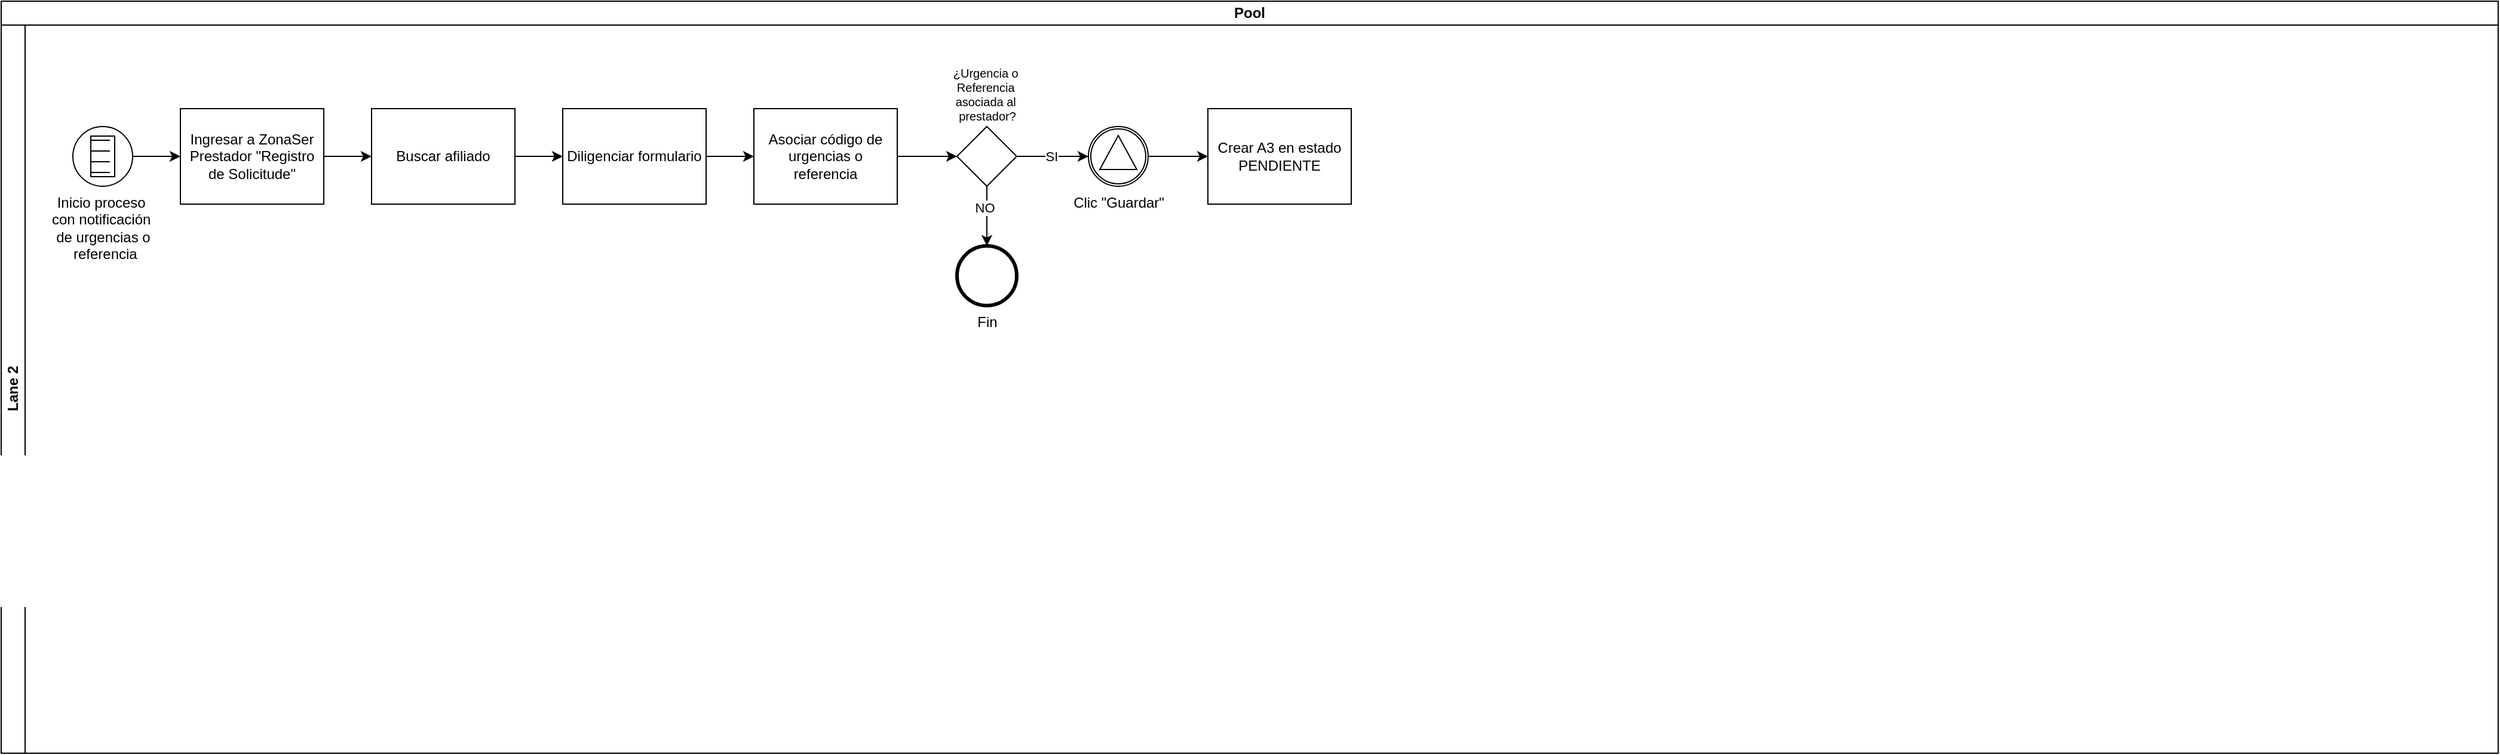 <mxfile version="26.0.16">
  <diagram name="Página-1" id="IlgPHUIr30ymX8XfOESt">
    <mxGraphModel dx="1434" dy="746" grid="1" gridSize="10" guides="1" tooltips="1" connect="1" arrows="1" fold="1" page="1" pageScale="1" pageWidth="2910" pageHeight="1030" math="0" shadow="0">
      <root>
        <mxCell id="0" />
        <mxCell id="1" parent="0" />
        <mxCell id="atKFINVoUCp-cOblMxAU-1" value="Pool" style="swimlane;html=1;childLayout=stackLayout;resizeParent=1;resizeParentMax=0;horizontal=1;startSize=20;horizontalStack=0;whiteSpace=wrap;" vertex="1" parent="1">
          <mxGeometry x="70" y="60" width="2090" height="630" as="geometry" />
        </mxCell>
        <mxCell id="atKFINVoUCp-cOblMxAU-3" value="Lane 2" style="swimlane;html=1;startSize=20;horizontal=0;" vertex="1" parent="atKFINVoUCp-cOblMxAU-1">
          <mxGeometry y="20" width="2090" height="610" as="geometry" />
        </mxCell>
        <mxCell id="atKFINVoUCp-cOblMxAU-7" value="Inicio proceso&amp;nbsp;&lt;div&gt;con notificación&amp;nbsp;&lt;div&gt;de urgencias o&lt;/div&gt;&lt;div&gt;&amp;nbsp;referencia&lt;/div&gt;&lt;/div&gt;" style="points=[[0.145,0.145,0],[0.5,0,0],[0.855,0.145,0],[1,0.5,0],[0.855,0.855,0],[0.5,1,0],[0.145,0.855,0],[0,0.5,0]];shape=mxgraph.bpmn.event;html=1;verticalLabelPosition=bottom;labelBackgroundColor=#ffffff;verticalAlign=top;align=center;perimeter=ellipsePerimeter;outlineConnect=0;aspect=fixed;outline=standard;symbol=conditional;" vertex="1" parent="atKFINVoUCp-cOblMxAU-3">
          <mxGeometry x="60" y="85" width="50" height="50" as="geometry" />
        </mxCell>
        <mxCell id="atKFINVoUCp-cOblMxAU-9" value="Ingresar a ZonaSer Prestador &quot;Registro de Solicitude&quot;" style="points=[[0.25,0,0],[0.5,0,0],[0.75,0,0],[1,0.25,0],[1,0.5,0],[1,0.75,0],[0.75,1,0],[0.5,1,0],[0.25,1,0],[0,0.75,0],[0,0.5,0],[0,0.25,0]];shape=mxgraph.bpmn.task2;whiteSpace=wrap;rectStyle=rounded;size=10;html=1;container=1;expand=0;collapsible=0;taskMarker=user;" vertex="1" parent="atKFINVoUCp-cOblMxAU-3">
          <mxGeometry x="150" y="70" width="120" height="80" as="geometry" />
        </mxCell>
        <mxCell id="atKFINVoUCp-cOblMxAU-8" style="edgeStyle=orthogonalEdgeStyle;rounded=0;orthogonalLoop=1;jettySize=auto;html=1;" edge="1" parent="atKFINVoUCp-cOblMxAU-3" source="atKFINVoUCp-cOblMxAU-7" target="atKFINVoUCp-cOblMxAU-9">
          <mxGeometry relative="1" as="geometry">
            <mxPoint x="170" y="110" as="targetPoint" />
          </mxGeometry>
        </mxCell>
        <mxCell id="atKFINVoUCp-cOblMxAU-11" value="Buscar afiliado" style="points=[[0.25,0,0],[0.5,0,0],[0.75,0,0],[1,0.25,0],[1,0.5,0],[1,0.75,0],[0.75,1,0],[0.5,1,0],[0.25,1,0],[0,0.75,0],[0,0.5,0],[0,0.25,0]];shape=mxgraph.bpmn.task2;whiteSpace=wrap;rectStyle=rounded;size=10;html=1;container=1;expand=0;collapsible=0;taskMarker=user;" vertex="1" parent="atKFINVoUCp-cOblMxAU-3">
          <mxGeometry x="310" y="70" width="120" height="80" as="geometry" />
        </mxCell>
        <mxCell id="atKFINVoUCp-cOblMxAU-10" style="edgeStyle=orthogonalEdgeStyle;rounded=0;orthogonalLoop=1;jettySize=auto;html=1;" edge="1" parent="atKFINVoUCp-cOblMxAU-3" source="atKFINVoUCp-cOblMxAU-9" target="atKFINVoUCp-cOblMxAU-11">
          <mxGeometry relative="1" as="geometry">
            <mxPoint x="320" y="110" as="targetPoint" />
          </mxGeometry>
        </mxCell>
        <mxCell id="atKFINVoUCp-cOblMxAU-13" value="Diligenciar formulario" style="points=[[0.25,0,0],[0.5,0,0],[0.75,0,0],[1,0.25,0],[1,0.5,0],[1,0.75,0],[0.75,1,0],[0.5,1,0],[0.25,1,0],[0,0.75,0],[0,0.5,0],[0,0.25,0]];shape=mxgraph.bpmn.task2;whiteSpace=wrap;rectStyle=rounded;size=10;html=1;container=1;expand=0;collapsible=0;taskMarker=user;" vertex="1" parent="atKFINVoUCp-cOblMxAU-3">
          <mxGeometry x="470" y="70" width="120" height="80" as="geometry" />
        </mxCell>
        <mxCell id="atKFINVoUCp-cOblMxAU-12" style="edgeStyle=orthogonalEdgeStyle;rounded=0;orthogonalLoop=1;jettySize=auto;html=1;" edge="1" parent="atKFINVoUCp-cOblMxAU-3" source="atKFINVoUCp-cOblMxAU-11" target="atKFINVoUCp-cOblMxAU-13">
          <mxGeometry relative="1" as="geometry">
            <mxPoint x="490" y="110" as="targetPoint" />
          </mxGeometry>
        </mxCell>
        <mxCell id="atKFINVoUCp-cOblMxAU-17" style="edgeStyle=orthogonalEdgeStyle;rounded=0;orthogonalLoop=1;jettySize=auto;html=1;" edge="1" parent="atKFINVoUCp-cOblMxAU-3" source="atKFINVoUCp-cOblMxAU-15" target="atKFINVoUCp-cOblMxAU-16">
          <mxGeometry relative="1" as="geometry" />
        </mxCell>
        <mxCell id="atKFINVoUCp-cOblMxAU-15" value="Asociar código de urgencias o referencia" style="points=[[0.25,0,0],[0.5,0,0],[0.75,0,0],[1,0.25,0],[1,0.5,0],[1,0.75,0],[0.75,1,0],[0.5,1,0],[0.25,1,0],[0,0.75,0],[0,0.5,0],[0,0.25,0]];shape=mxgraph.bpmn.task2;whiteSpace=wrap;rectStyle=rounded;size=10;html=1;container=1;expand=0;collapsible=0;taskMarker=user;" vertex="1" parent="atKFINVoUCp-cOblMxAU-3">
          <mxGeometry x="630" y="70" width="120" height="80" as="geometry" />
        </mxCell>
        <mxCell id="atKFINVoUCp-cOblMxAU-14" style="edgeStyle=orthogonalEdgeStyle;rounded=0;orthogonalLoop=1;jettySize=auto;html=1;" edge="1" parent="atKFINVoUCp-cOblMxAU-3" source="atKFINVoUCp-cOblMxAU-13" target="atKFINVoUCp-cOblMxAU-15">
          <mxGeometry relative="1" as="geometry">
            <mxPoint x="630" y="110" as="targetPoint" />
          </mxGeometry>
        </mxCell>
        <mxCell id="atKFINVoUCp-cOblMxAU-16" value="¿Urgencia o&amp;nbsp;&lt;div&gt;Referencia&amp;nbsp;&lt;div&gt;asociada al&amp;nbsp;&lt;/div&gt;&lt;div&gt;prestador?&lt;/div&gt;&lt;/div&gt;" style="points=[[0.25,0.25,0],[0.5,0,0],[0.75,0.25,0],[1,0.5,0],[0.75,0.75,0],[0.5,1,0],[0.25,0.75,0],[0,0.5,0]];shape=mxgraph.bpmn.gateway2;html=1;verticalLabelPosition=top;labelBackgroundColor=#ffffff;verticalAlign=bottom;align=center;perimeter=rhombusPerimeter;outlineConnect=0;outline=none;symbol=none;labelPosition=center;fontSize=10;" vertex="1" parent="atKFINVoUCp-cOblMxAU-3">
          <mxGeometry x="800" y="85" width="50" height="50" as="geometry" />
        </mxCell>
        <mxCell id="atKFINVoUCp-cOblMxAU-22" value="Crear A3 en estado PENDIENTE" style="points=[[0.25,0,0],[0.5,0,0],[0.75,0,0],[1,0.25,0],[1,0.5,0],[1,0.75,0],[0.75,1,0],[0.5,1,0],[0.25,1,0],[0,0.75,0],[0,0.5,0],[0,0.25,0]];shape=mxgraph.bpmn.task2;whiteSpace=wrap;rectStyle=rounded;size=10;html=1;container=1;expand=0;collapsible=0;taskMarker=script;" vertex="1" parent="atKFINVoUCp-cOblMxAU-3">
          <mxGeometry x="1010" y="70" width="120" height="80" as="geometry" />
        </mxCell>
        <mxCell id="atKFINVoUCp-cOblMxAU-25" style="edgeStyle=orthogonalEdgeStyle;rounded=0;orthogonalLoop=1;jettySize=auto;html=1;" edge="1" parent="atKFINVoUCp-cOblMxAU-3" source="atKFINVoUCp-cOblMxAU-24" target="atKFINVoUCp-cOblMxAU-22">
          <mxGeometry relative="1" as="geometry" />
        </mxCell>
        <mxCell id="atKFINVoUCp-cOblMxAU-24" value="Clic &quot;Guardar&quot;" style="points=[[0.145,0.145,0],[0.5,0,0],[0.855,0.145,0],[1,0.5,0],[0.855,0.855,0],[0.5,1,0],[0.145,0.855,0],[0,0.5,0]];shape=mxgraph.bpmn.event;html=1;verticalLabelPosition=bottom;labelBackgroundColor=#ffffff;verticalAlign=top;align=center;perimeter=ellipsePerimeter;outlineConnect=0;aspect=fixed;outline=catching;symbol=signal;" vertex="1" parent="atKFINVoUCp-cOblMxAU-3">
          <mxGeometry x="910" y="85" width="50" height="50" as="geometry" />
        </mxCell>
        <mxCell id="atKFINVoUCp-cOblMxAU-21" style="edgeStyle=orthogonalEdgeStyle;rounded=0;orthogonalLoop=1;jettySize=auto;html=1;entryX=0;entryY=0.5;entryDx=0;entryDy=0;entryPerimeter=0;" edge="1" parent="atKFINVoUCp-cOblMxAU-3" source="atKFINVoUCp-cOblMxAU-16" target="atKFINVoUCp-cOblMxAU-24">
          <mxGeometry relative="1" as="geometry">
            <mxPoint x="940" y="110" as="targetPoint" />
          </mxGeometry>
        </mxCell>
        <mxCell id="atKFINVoUCp-cOblMxAU-23" value="SI" style="edgeLabel;html=1;align=center;verticalAlign=middle;resizable=0;points=[];" vertex="1" connectable="0" parent="atKFINVoUCp-cOblMxAU-21">
          <mxGeometry x="-0.04" relative="1" as="geometry">
            <mxPoint as="offset" />
          </mxGeometry>
        </mxCell>
        <mxCell id="atKFINVoUCp-cOblMxAU-19" value="Fin" style="points=[[0.145,0.145,0],[0.5,0,0],[0.855,0.145,0],[1,0.5,0],[0.855,0.855,0],[0.5,1,0],[0.145,0.855,0],[0,0.5,0]];shape=mxgraph.bpmn.event;html=1;verticalLabelPosition=bottom;labelBackgroundColor=#ffffff;verticalAlign=top;align=center;perimeter=ellipsePerimeter;outlineConnect=0;aspect=fixed;outline=end;symbol=terminate2;" vertex="1" parent="1">
          <mxGeometry x="870" y="265" width="50" height="50" as="geometry" />
        </mxCell>
        <mxCell id="atKFINVoUCp-cOblMxAU-18" style="edgeStyle=orthogonalEdgeStyle;rounded=0;orthogonalLoop=1;jettySize=auto;html=1;" edge="1" parent="1" source="atKFINVoUCp-cOblMxAU-16" target="atKFINVoUCp-cOblMxAU-19">
          <mxGeometry relative="1" as="geometry">
            <mxPoint x="895" y="290" as="targetPoint" />
          </mxGeometry>
        </mxCell>
        <mxCell id="atKFINVoUCp-cOblMxAU-20" value="NO" style="edgeLabel;html=1;align=center;verticalAlign=middle;resizable=0;points=[];" vertex="1" connectable="0" parent="atKFINVoUCp-cOblMxAU-18">
          <mxGeometry x="-0.28" y="-2" relative="1" as="geometry">
            <mxPoint as="offset" />
          </mxGeometry>
        </mxCell>
      </root>
    </mxGraphModel>
  </diagram>
</mxfile>

